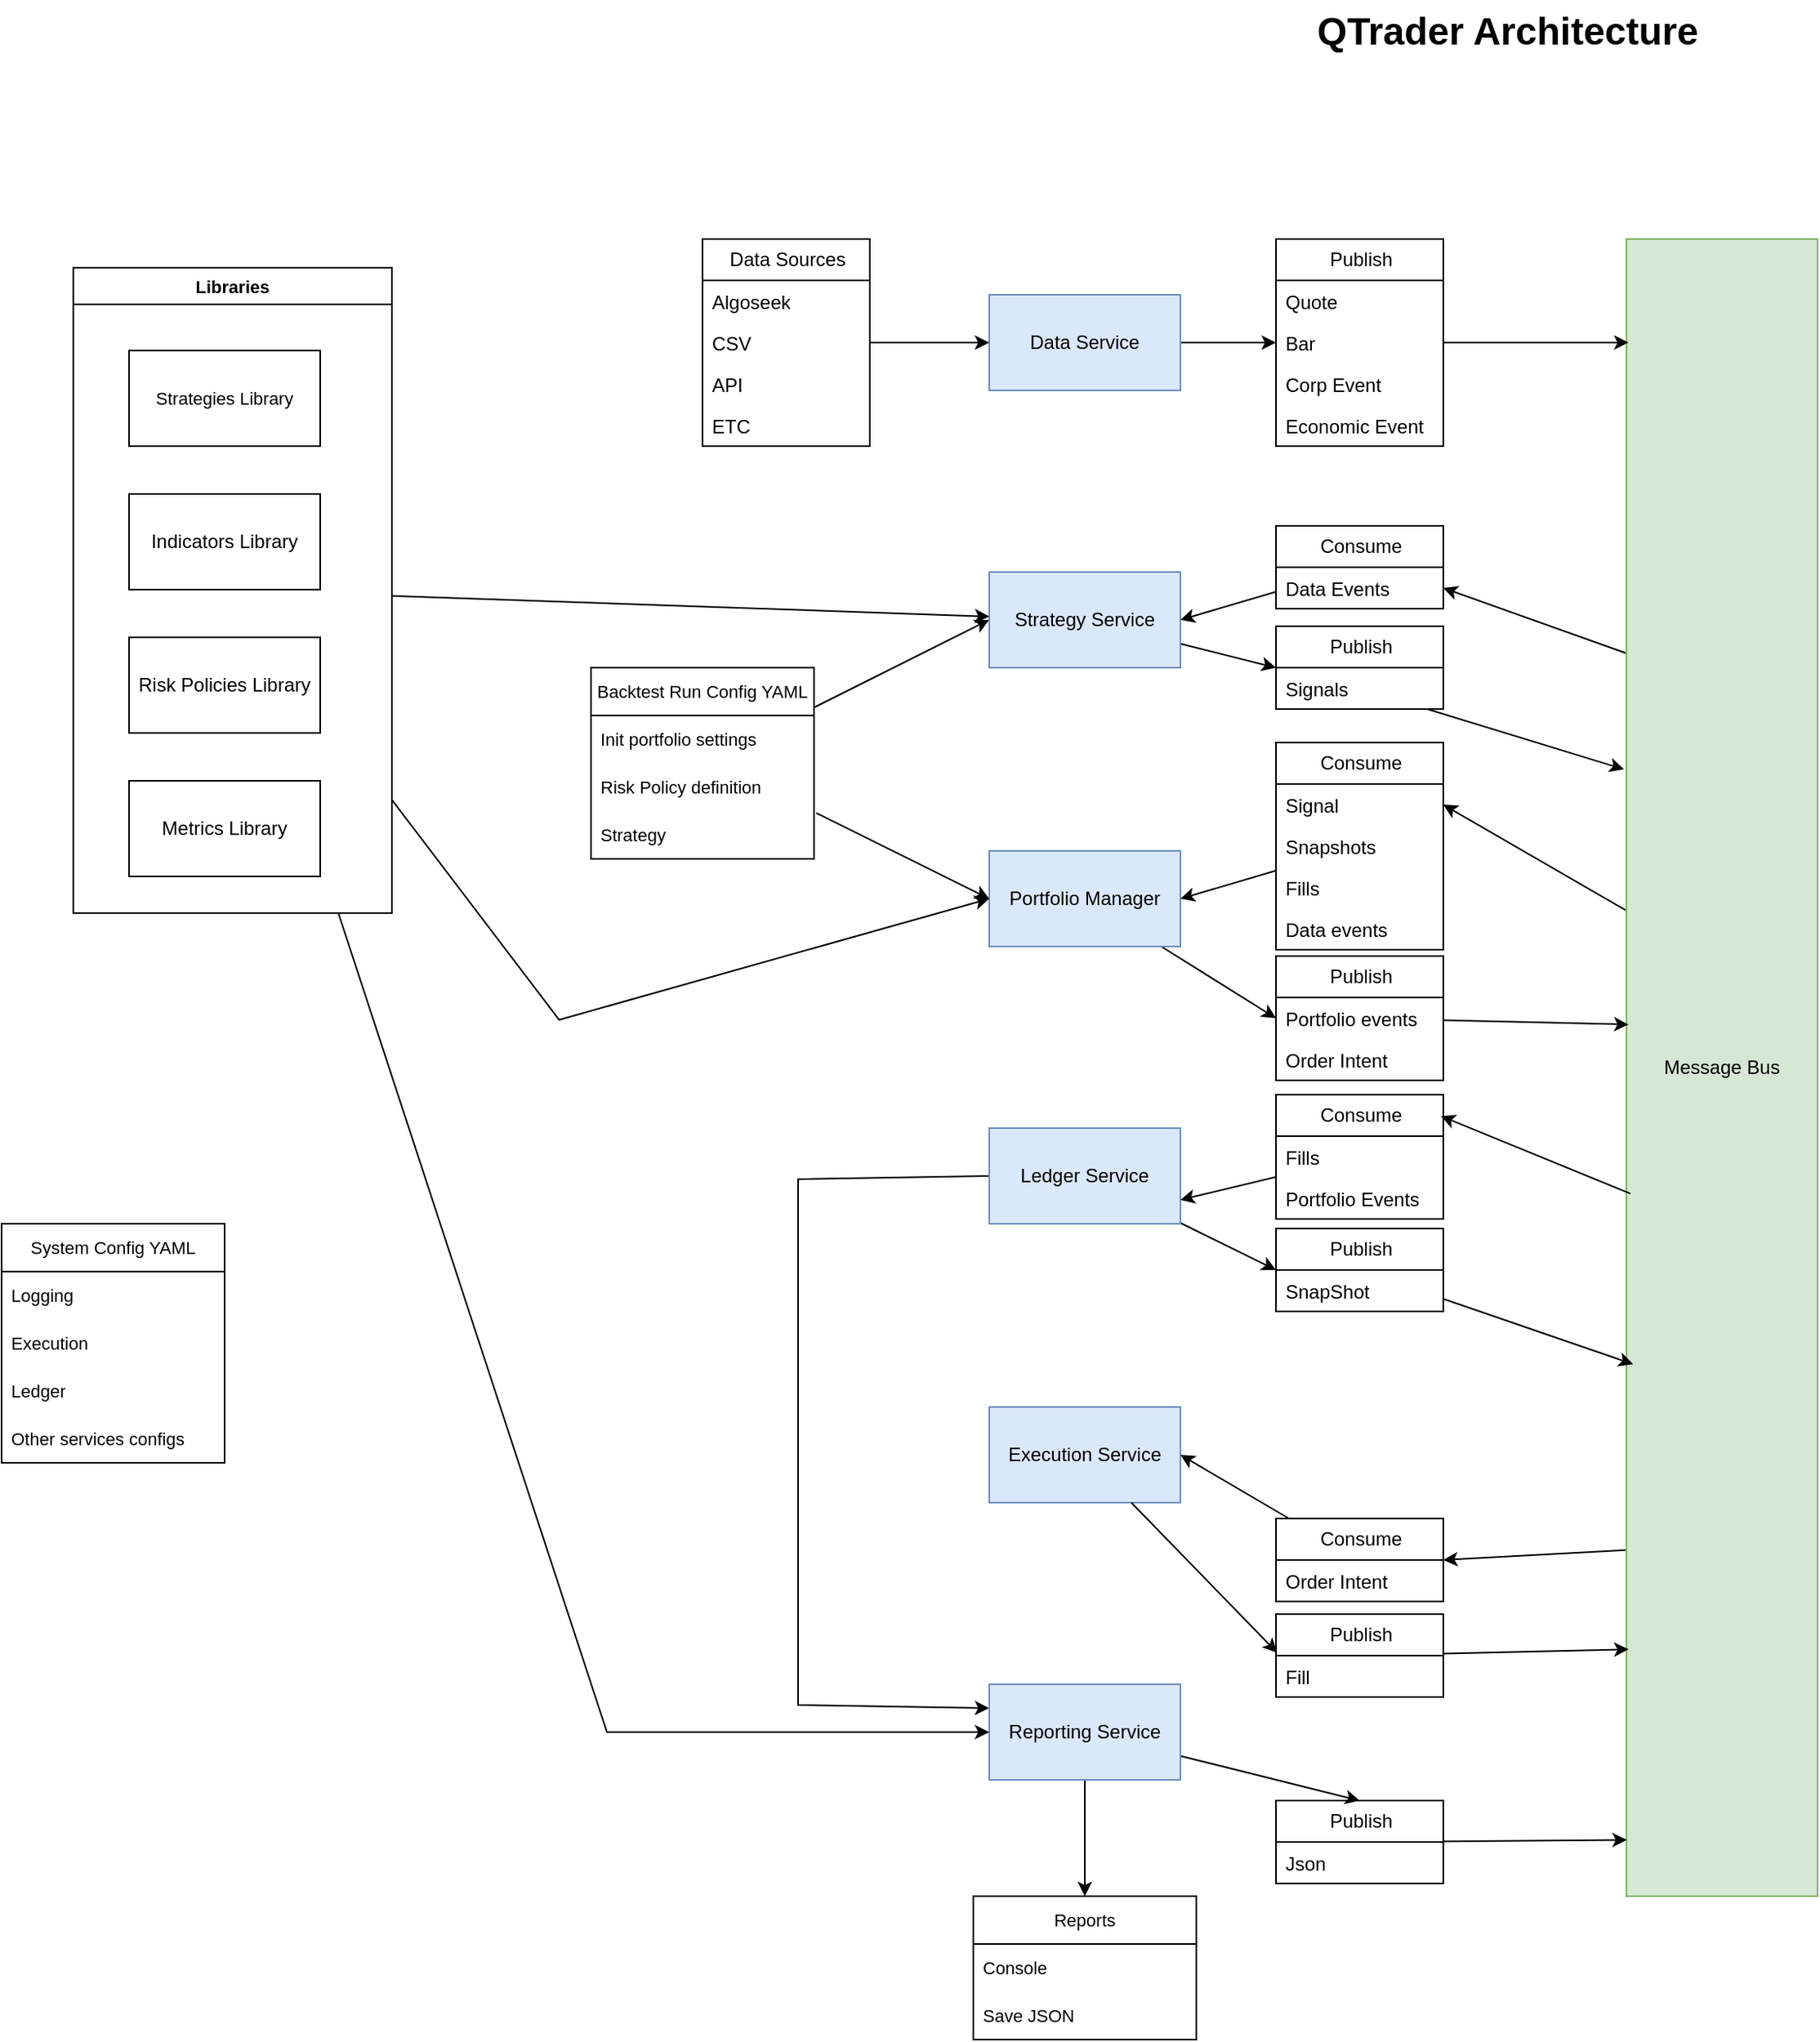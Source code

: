 <mxfile>
    <diagram id="88Eb3wkWD73W68NpB6OE" name="Page-1">
        <mxGraphModel dx="2212" dy="934" grid="1" gridSize="10" guides="1" tooltips="1" connect="1" arrows="1" fold="1" page="1" pageScale="1" pageWidth="850" pageHeight="1100" math="0" shadow="0">
            <root>
                <mxCell id="0"/>
                <mxCell id="1" parent="0"/>
                <mxCell id="18" style="edgeStyle=none;html=1;entryX=0;entryY=0.5;entryDx=0;entryDy=0;" parent="1" source="2" target="7" edge="1">
                    <mxGeometry relative="1" as="geometry"/>
                </mxCell>
                <mxCell id="2" value="Data Service" style="rounded=0;whiteSpace=wrap;html=1;fillColor=#dae8fc;strokeColor=#6c8ebf;" parent="1" vertex="1">
                    <mxGeometry x="150" y="215" width="120" height="60" as="geometry"/>
                </mxCell>
                <mxCell id="107" style="edgeStyle=none;shape=connector;curved=0;rounded=0;html=1;entryX=1;entryY=0.5;entryDx=0;entryDy=0;strokeColor=default;align=center;verticalAlign=middle;fontFamily=Helvetica;fontSize=11;fontColor=default;labelBackgroundColor=default;endArrow=classic;flowAnimation=0;exitX=0;exitY=0.25;exitDx=0;exitDy=0;" parent="1" source="3" target="56" edge="1">
                    <mxGeometry relative="1" as="geometry"/>
                </mxCell>
                <mxCell id="109" style="edgeStyle=none;shape=connector;curved=0;rounded=0;html=1;entryX=1;entryY=0.5;entryDx=0;entryDy=0;strokeColor=default;align=center;verticalAlign=middle;fontFamily=Helvetica;fontSize=11;fontColor=default;labelBackgroundColor=default;endArrow=classic;flowAnimation=0;exitX=0.011;exitY=0.406;exitDx=0;exitDy=0;exitPerimeter=0;" parent="1" source="3" target="63" edge="1">
                    <mxGeometry relative="1" as="geometry"/>
                </mxCell>
                <mxCell id="111" style="edgeStyle=none;shape=connector;curved=0;rounded=0;html=1;entryX=1;entryY=0.5;entryDx=0;entryDy=0;strokeColor=default;align=center;verticalAlign=middle;fontFamily=Helvetica;fontSize=11;fontColor=default;labelBackgroundColor=default;endArrow=classic;flowAnimation=0;exitX=0.02;exitY=0.791;exitDx=0;exitDy=0;exitPerimeter=0;" parent="1" source="3" target="76" edge="1">
                    <mxGeometry relative="1" as="geometry"/>
                </mxCell>
                <mxCell id="3" value="Message Bus" style="rounded=0;whiteSpace=wrap;html=1;fillColor=#d5e8d4;strokeColor=#82b366;" parent="1" vertex="1">
                    <mxGeometry x="550" y="180" width="120" height="1040" as="geometry"/>
                </mxCell>
                <mxCell id="5" value="QTrader Architecture" style="text;strokeColor=none;fillColor=none;html=1;fontSize=24;fontStyle=1;verticalAlign=middle;align=center;" parent="1" vertex="1">
                    <mxGeometry x="425" y="30" width="100" height="40" as="geometry"/>
                </mxCell>
                <mxCell id="6" value="Publish" style="swimlane;fontStyle=0;childLayout=stackLayout;horizontal=1;startSize=26;fillColor=none;horizontalStack=0;resizeParent=1;resizeParentMax=0;resizeLast=0;collapsible=1;marginBottom=0;html=1;" parent="1" vertex="1">
                    <mxGeometry x="330" y="180" width="105" height="130" as="geometry"/>
                </mxCell>
                <mxCell id="8" value="Quote" style="text;strokeColor=none;fillColor=none;align=left;verticalAlign=top;spacingLeft=4;spacingRight=4;overflow=hidden;rotatable=0;points=[[0,0.5],[1,0.5]];portConstraint=eastwest;whiteSpace=wrap;html=1;" parent="6" vertex="1">
                    <mxGeometry y="26" width="105" height="26" as="geometry"/>
                </mxCell>
                <mxCell id="7" value="Bar" style="text;strokeColor=none;fillColor=none;align=left;verticalAlign=top;spacingLeft=4;spacingRight=4;overflow=hidden;rotatable=0;points=[[0,0.5],[1,0.5]];portConstraint=eastwest;whiteSpace=wrap;html=1;" parent="6" vertex="1">
                    <mxGeometry y="52" width="105" height="26" as="geometry"/>
                </mxCell>
                <mxCell id="11" value="Corp Event" style="text;strokeColor=none;fillColor=none;align=left;verticalAlign=top;spacingLeft=4;spacingRight=4;overflow=hidden;rotatable=0;points=[[0,0.5],[1,0.5]];portConstraint=eastwest;whiteSpace=wrap;html=1;" parent="6" vertex="1">
                    <mxGeometry y="78" width="105" height="26" as="geometry"/>
                </mxCell>
                <mxCell id="12" value="Economic Event" style="text;strokeColor=none;fillColor=none;align=left;verticalAlign=top;spacingLeft=4;spacingRight=4;overflow=hidden;rotatable=0;points=[[0,0.5],[1,0.5]];portConstraint=eastwest;whiteSpace=wrap;html=1;" parent="6" vertex="1">
                    <mxGeometry y="104" width="105" height="26" as="geometry"/>
                </mxCell>
                <mxCell id="28" style="edgeStyle=none;html=1;entryX=0;entryY=0.5;entryDx=0;entryDy=0;" parent="1" source="22" target="2" edge="1">
                    <mxGeometry relative="1" as="geometry"/>
                </mxCell>
                <mxCell id="22" value="Data Sources" style="swimlane;fontStyle=0;childLayout=stackLayout;horizontal=1;startSize=26;fillColor=none;horizontalStack=0;resizeParent=1;resizeParentMax=0;resizeLast=0;collapsible=1;marginBottom=0;html=1;" parent="1" vertex="1">
                    <mxGeometry x="-30" y="180" width="105" height="130" as="geometry"/>
                </mxCell>
                <mxCell id="23" value="Algoseek" style="text;strokeColor=none;fillColor=none;align=left;verticalAlign=top;spacingLeft=4;spacingRight=4;overflow=hidden;rotatable=0;points=[[0,0.5],[1,0.5]];portConstraint=eastwest;whiteSpace=wrap;html=1;" parent="22" vertex="1">
                    <mxGeometry y="26" width="105" height="26" as="geometry"/>
                </mxCell>
                <mxCell id="24" value="CSV" style="text;strokeColor=none;fillColor=none;align=left;verticalAlign=top;spacingLeft=4;spacingRight=4;overflow=hidden;rotatable=0;points=[[0,0.5],[1,0.5]];portConstraint=eastwest;whiteSpace=wrap;html=1;" parent="22" vertex="1">
                    <mxGeometry y="52" width="105" height="26" as="geometry"/>
                </mxCell>
                <mxCell id="25" value="API" style="text;strokeColor=none;fillColor=none;align=left;verticalAlign=top;spacingLeft=4;spacingRight=4;overflow=hidden;rotatable=0;points=[[0,0.5],[1,0.5]];portConstraint=eastwest;whiteSpace=wrap;html=1;" parent="22" vertex="1">
                    <mxGeometry y="78" width="105" height="26" as="geometry"/>
                </mxCell>
                <mxCell id="26" value="ETC" style="text;strokeColor=none;fillColor=none;align=left;verticalAlign=top;spacingLeft=4;spacingRight=4;overflow=hidden;rotatable=0;points=[[0,0.5],[1,0.5]];portConstraint=eastwest;whiteSpace=wrap;html=1;" parent="22" vertex="1">
                    <mxGeometry y="104" width="105" height="26" as="geometry"/>
                </mxCell>
                <mxCell id="74" style="edgeStyle=none;html=1;entryX=0;entryY=0.5;entryDx=0;entryDy=0;" parent="1" source="29" target="72" edge="1">
                    <mxGeometry relative="1" as="geometry"/>
                </mxCell>
                <mxCell id="29" value="Portfolio Manager" style="rounded=0;whiteSpace=wrap;html=1;fillColor=#dae8fc;strokeColor=#6c8ebf;" parent="1" vertex="1">
                    <mxGeometry x="150" y="564" width="120" height="60" as="geometry"/>
                </mxCell>
                <mxCell id="30" value="Risk Policies Library" style="rounded=0;whiteSpace=wrap;html=1;" parent="1" vertex="1">
                    <mxGeometry x="-390" y="430" width="120" height="60" as="geometry"/>
                </mxCell>
                <mxCell id="95" style="edgeStyle=none;shape=connector;curved=0;rounded=0;html=1;entryX=0;entryY=0.5;entryDx=0;entryDy=0;strokeColor=default;align=center;verticalAlign=middle;fontFamily=Helvetica;fontSize=11;fontColor=default;labelBackgroundColor=default;endArrow=classic;flowAnimation=0;" parent="1" source="31" target="91" edge="1">
                    <mxGeometry relative="1" as="geometry"/>
                </mxCell>
                <mxCell id="128" style="edgeStyle=none;shape=connector;curved=0;rounded=0;html=1;entryX=0;entryY=0.25;entryDx=0;entryDy=0;strokeColor=default;align=center;verticalAlign=middle;fontFamily=Helvetica;fontSize=11;fontColor=default;labelBackgroundColor=default;endArrow=classic;flowAnimation=0;exitX=0;exitY=0.5;exitDx=0;exitDy=0;" parent="1" source="31" target="103" edge="1">
                    <mxGeometry relative="1" as="geometry">
                        <Array as="points">
                            <mxPoint x="30" y="770"/>
                            <mxPoint x="30" y="1100"/>
                        </Array>
                    </mxGeometry>
                </mxCell>
                <mxCell id="31" value="Ledger Service" style="rounded=0;whiteSpace=wrap;html=1;fillColor=#dae8fc;strokeColor=#6c8ebf;" parent="1" vertex="1">
                    <mxGeometry x="150" y="738" width="120" height="60" as="geometry"/>
                </mxCell>
                <mxCell id="33" value="Execution Service" style="rounded=0;whiteSpace=wrap;html=1;fillColor=#dae8fc;strokeColor=#6c8ebf;" parent="1" vertex="1">
                    <mxGeometry x="150" y="913" width="120" height="60" as="geometry"/>
                </mxCell>
                <mxCell id="57" style="edgeStyle=none;html=1;entryX=0;entryY=0.5;entryDx=0;entryDy=0;" parent="1" source="34" target="50" edge="1">
                    <mxGeometry relative="1" as="geometry"/>
                </mxCell>
                <mxCell id="34" value="Strategy Service" style="rounded=0;whiteSpace=wrap;html=1;fillColor=#dae8fc;strokeColor=#6c8ebf;" parent="1" vertex="1">
                    <mxGeometry x="150" y="389" width="120" height="60" as="geometry"/>
                </mxCell>
                <mxCell id="41" value="Indicators Library" style="rounded=0;whiteSpace=wrap;html=1;" parent="1" vertex="1">
                    <mxGeometry x="-390" y="340" width="120" height="60" as="geometry"/>
                </mxCell>
                <mxCell id="50" value="Publish" style="swimlane;fontStyle=0;childLayout=stackLayout;horizontal=1;startSize=26;fillColor=none;horizontalStack=0;resizeParent=1;resizeParentMax=0;resizeLast=0;collapsible=1;marginBottom=0;html=1;" parent="1" vertex="1">
                    <mxGeometry x="330" y="423" width="105" height="52" as="geometry"/>
                </mxCell>
                <mxCell id="51" value="Signals" style="text;strokeColor=none;fillColor=none;align=left;verticalAlign=top;spacingLeft=4;spacingRight=4;overflow=hidden;rotatable=0;points=[[0,0.5],[1,0.5]];portConstraint=eastwest;whiteSpace=wrap;html=1;" parent="50" vertex="1">
                    <mxGeometry y="26" width="105" height="26" as="geometry"/>
                </mxCell>
                <mxCell id="100" style="edgeStyle=none;shape=connector;curved=0;rounded=0;html=1;entryX=1;entryY=0.5;entryDx=0;entryDy=0;strokeColor=default;align=center;verticalAlign=middle;fontFamily=Helvetica;fontSize=11;fontColor=default;labelBackgroundColor=default;endArrow=classic;flowAnimation=0;" parent="1" source="55" target="34" edge="1">
                    <mxGeometry relative="1" as="geometry"/>
                </mxCell>
                <mxCell id="55" value="Consume" style="swimlane;fontStyle=0;childLayout=stackLayout;horizontal=1;startSize=26;fillColor=none;horizontalStack=0;resizeParent=1;resizeParentMax=0;resizeLast=0;collapsible=1;marginBottom=0;html=1;" parent="1" vertex="1">
                    <mxGeometry x="330" y="360" width="105" height="52" as="geometry"/>
                </mxCell>
                <mxCell id="56" value="Data Events" style="text;strokeColor=none;fillColor=none;align=left;verticalAlign=top;spacingLeft=4;spacingRight=4;overflow=hidden;rotatable=0;points=[[0,0.5],[1,0.5]];portConstraint=eastwest;whiteSpace=wrap;html=1;" parent="55" vertex="1">
                    <mxGeometry y="26" width="105" height="26" as="geometry"/>
                </mxCell>
                <mxCell id="71" style="edgeStyle=none;html=1;entryX=1;entryY=0.5;entryDx=0;entryDy=0;" parent="1" source="62" target="29" edge="1">
                    <mxGeometry relative="1" as="geometry"/>
                </mxCell>
                <mxCell id="62" value="Consume" style="swimlane;fontStyle=0;childLayout=stackLayout;horizontal=1;startSize=26;fillColor=none;horizontalStack=0;resizeParent=1;resizeParentMax=0;resizeLast=0;collapsible=1;marginBottom=0;html=1;" parent="1" vertex="1">
                    <mxGeometry x="330" y="496" width="105" height="130" as="geometry"/>
                </mxCell>
                <mxCell id="63" value="Signal" style="text;strokeColor=none;fillColor=none;align=left;verticalAlign=top;spacingLeft=4;spacingRight=4;overflow=hidden;rotatable=0;points=[[0,0.5],[1,0.5]];portConstraint=eastwest;whiteSpace=wrap;html=1;" parent="62" vertex="1">
                    <mxGeometry y="26" width="105" height="26" as="geometry"/>
                </mxCell>
                <mxCell id="122" value="Snapshots" style="text;strokeColor=none;fillColor=none;align=left;verticalAlign=top;spacingLeft=4;spacingRight=4;overflow=hidden;rotatable=0;points=[[0,0.5],[1,0.5]];portConstraint=eastwest;whiteSpace=wrap;html=1;" parent="62" vertex="1">
                    <mxGeometry y="52" width="105" height="26" as="geometry"/>
                </mxCell>
                <mxCell id="125" value="Fills" style="text;strokeColor=none;fillColor=none;align=left;verticalAlign=top;spacingLeft=4;spacingRight=4;overflow=hidden;rotatable=0;points=[[0,0.5],[1,0.5]];portConstraint=eastwest;whiteSpace=wrap;html=1;" parent="62" vertex="1">
                    <mxGeometry y="78" width="105" height="26" as="geometry"/>
                </mxCell>
                <mxCell id="127" value="Data events" style="text;strokeColor=none;fillColor=none;align=left;verticalAlign=top;spacingLeft=4;spacingRight=4;overflow=hidden;rotatable=0;points=[[0,0.5],[1,0.5]];portConstraint=eastwest;whiteSpace=wrap;html=1;" parent="62" vertex="1">
                    <mxGeometry y="104" width="105" height="26" as="geometry"/>
                </mxCell>
                <mxCell id="72" value="Publish" style="swimlane;fontStyle=0;childLayout=stackLayout;horizontal=1;startSize=26;fillColor=none;horizontalStack=0;resizeParent=1;resizeParentMax=0;resizeLast=0;collapsible=1;marginBottom=0;html=1;" parent="1" vertex="1">
                    <mxGeometry x="330" y="630" width="105" height="78" as="geometry"/>
                </mxCell>
                <mxCell id="73" value="&lt;span style=&quot;color: rgb(0, 0, 0);&quot;&gt;Portfolio events&lt;/span&gt;" style="text;strokeColor=none;fillColor=none;align=left;verticalAlign=top;spacingLeft=4;spacingRight=4;overflow=hidden;rotatable=0;points=[[0,0.5],[1,0.5]];portConstraint=eastwest;whiteSpace=wrap;html=1;" parent="72" vertex="1">
                    <mxGeometry y="26" width="105" height="26" as="geometry"/>
                </mxCell>
                <mxCell id="97" value="&lt;span style=&quot;color: rgb(0, 0, 0);&quot;&gt;Order Intent&lt;/span&gt;" style="text;strokeColor=none;fillColor=none;align=left;verticalAlign=top;spacingLeft=4;spacingRight=4;overflow=hidden;rotatable=0;points=[[0,0.5],[1,0.5]];portConstraint=eastwest;whiteSpace=wrap;html=1;" parent="72" vertex="1">
                    <mxGeometry y="52" width="105" height="26" as="geometry"/>
                </mxCell>
                <mxCell id="117" style="edgeStyle=none;shape=connector;curved=0;rounded=0;html=1;entryX=1;entryY=0.5;entryDx=0;entryDy=0;strokeColor=default;align=center;verticalAlign=middle;fontFamily=Helvetica;fontSize=11;fontColor=default;labelBackgroundColor=default;endArrow=classic;flowAnimation=0;" parent="1" source="76" target="33" edge="1">
                    <mxGeometry relative="1" as="geometry"/>
                </mxCell>
                <mxCell id="76" value="Consume" style="swimlane;fontStyle=0;childLayout=stackLayout;horizontal=1;startSize=26;fillColor=none;horizontalStack=0;resizeParent=1;resizeParentMax=0;resizeLast=0;collapsible=1;marginBottom=0;html=1;" parent="1" vertex="1">
                    <mxGeometry x="330" y="983" width="105" height="52" as="geometry"/>
                </mxCell>
                <mxCell id="77" value="Order Intent" style="text;strokeColor=none;fillColor=none;align=left;verticalAlign=top;spacingLeft=4;spacingRight=4;overflow=hidden;rotatable=0;points=[[0,0.5],[1,0.5]];portConstraint=eastwest;whiteSpace=wrap;html=1;" parent="76" vertex="1">
                    <mxGeometry y="26" width="105" height="26" as="geometry"/>
                </mxCell>
                <mxCell id="81" value="Publish" style="swimlane;fontStyle=0;childLayout=stackLayout;horizontal=1;startSize=26;fillColor=none;horizontalStack=0;resizeParent=1;resizeParentMax=0;resizeLast=0;collapsible=1;marginBottom=0;html=1;" parent="1" vertex="1">
                    <mxGeometry x="330" y="1043" width="105" height="52" as="geometry"/>
                </mxCell>
                <mxCell id="82" value="Fill" style="text;strokeColor=none;fillColor=none;align=left;verticalAlign=top;spacingLeft=4;spacingRight=4;overflow=hidden;rotatable=0;points=[[0,0.5],[1,0.5]];portConstraint=eastwest;whiteSpace=wrap;html=1;" parent="81" vertex="1">
                    <mxGeometry y="26" width="105" height="26" as="geometry"/>
                </mxCell>
                <mxCell id="126" style="edgeStyle=none;shape=connector;curved=0;rounded=0;html=1;entryX=1;entryY=0.75;entryDx=0;entryDy=0;strokeColor=default;align=center;verticalAlign=middle;fontFamily=Helvetica;fontSize=11;fontColor=default;labelBackgroundColor=default;endArrow=classic;flowAnimation=0;" parent="1" source="88" target="31" edge="1">
                    <mxGeometry relative="1" as="geometry"/>
                </mxCell>
                <mxCell id="88" value="Consume" style="swimlane;fontStyle=0;childLayout=stackLayout;horizontal=1;startSize=26;fillColor=none;horizontalStack=0;resizeParent=1;resizeParentMax=0;resizeLast=0;collapsible=1;marginBottom=0;html=1;" parent="1" vertex="1">
                    <mxGeometry x="330" y="717" width="105" height="78" as="geometry"/>
                </mxCell>
                <mxCell id="89" value="Fills" style="text;strokeColor=none;fillColor=none;align=left;verticalAlign=top;spacingLeft=4;spacingRight=4;overflow=hidden;rotatable=0;points=[[0,0.5],[1,0.5]];portConstraint=eastwest;whiteSpace=wrap;html=1;" parent="88" vertex="1">
                    <mxGeometry y="26" width="105" height="26" as="geometry"/>
                </mxCell>
                <mxCell id="98" value="Portfolio Events" style="text;strokeColor=none;fillColor=none;align=left;verticalAlign=top;spacingLeft=4;spacingRight=4;overflow=hidden;rotatable=0;points=[[0,0.5],[1,0.5]];portConstraint=eastwest;whiteSpace=wrap;html=1;" parent="88" vertex="1">
                    <mxGeometry y="52" width="105" height="26" as="geometry"/>
                </mxCell>
                <mxCell id="91" value="Publish" style="swimlane;fontStyle=0;childLayout=stackLayout;horizontal=1;startSize=26;fillColor=none;horizontalStack=0;resizeParent=1;resizeParentMax=0;resizeLast=0;collapsible=1;marginBottom=0;html=1;" parent="1" vertex="1">
                    <mxGeometry x="330" y="801" width="105" height="52" as="geometry"/>
                </mxCell>
                <mxCell id="92" value="SnapShot" style="text;strokeColor=none;fillColor=none;align=left;verticalAlign=top;spacingLeft=4;spacingRight=4;overflow=hidden;rotatable=0;points=[[0,0.5],[1,0.5]];portConstraint=eastwest;whiteSpace=wrap;html=1;" parent="91" vertex="1">
                    <mxGeometry y="26" width="105" height="26" as="geometry"/>
                </mxCell>
                <mxCell id="135" style="edgeStyle=none;shape=connector;curved=0;rounded=0;html=1;entryX=0.5;entryY=0;entryDx=0;entryDy=0;strokeColor=default;align=center;verticalAlign=middle;fontFamily=Helvetica;fontSize=11;fontColor=default;labelBackgroundColor=default;endArrow=classic;flowAnimation=0;" parent="1" source="103" target="131" edge="1">
                    <mxGeometry relative="1" as="geometry"/>
                </mxCell>
                <mxCell id="138" style="edgeStyle=none;shape=connector;curved=0;rounded=0;html=1;entryX=0.5;entryY=0;entryDx=0;entryDy=0;strokeColor=default;align=center;verticalAlign=middle;fontFamily=Helvetica;fontSize=11;fontColor=default;labelBackgroundColor=default;endArrow=classic;flowAnimation=0;" parent="1" source="103" target="136" edge="1">
                    <mxGeometry relative="1" as="geometry"/>
                </mxCell>
                <mxCell id="103" value="Reporting Service" style="rounded=0;whiteSpace=wrap;html=1;fillColor=#dae8fc;strokeColor=#6c8ebf;" parent="1" vertex="1">
                    <mxGeometry x="150" y="1087" width="120" height="60" as="geometry"/>
                </mxCell>
                <mxCell id="104" value="Metrics Library" style="rounded=0;whiteSpace=wrap;html=1;" parent="1" vertex="1">
                    <mxGeometry x="-390" y="520" width="120" height="60" as="geometry"/>
                </mxCell>
                <mxCell id="105" style="edgeStyle=none;shape=connector;curved=0;rounded=0;html=1;entryX=0.011;entryY=0.07;entryDx=0;entryDy=0;entryPerimeter=0;strokeColor=default;align=center;verticalAlign=middle;fontFamily=Helvetica;fontSize=11;fontColor=default;labelBackgroundColor=default;endArrow=classic;flowAnimation=0;" parent="1" edge="1">
                    <mxGeometry relative="1" as="geometry">
                        <mxPoint x="435" y="244.943" as="sourcePoint"/>
                        <mxPoint x="551.32" y="244.943" as="targetPoint"/>
                    </mxGeometry>
                </mxCell>
                <mxCell id="106" style="edgeStyle=none;shape=connector;curved=0;rounded=0;html=1;entryX=-0.013;entryY=0.32;entryDx=0;entryDy=0;entryPerimeter=0;strokeColor=default;align=center;verticalAlign=middle;fontFamily=Helvetica;fontSize=11;fontColor=default;labelBackgroundColor=default;endArrow=classic;flowAnimation=0;" parent="1" source="51" target="3" edge="1">
                    <mxGeometry relative="1" as="geometry"/>
                </mxCell>
                <mxCell id="108" style="edgeStyle=none;shape=connector;curved=0;rounded=0;html=1;entryX=0.011;entryY=0.474;entryDx=0;entryDy=0;entryPerimeter=0;strokeColor=default;align=center;verticalAlign=middle;fontFamily=Helvetica;fontSize=11;fontColor=default;labelBackgroundColor=default;endArrow=classic;flowAnimation=0;" parent="1" source="73" target="3" edge="1">
                    <mxGeometry relative="1" as="geometry"/>
                </mxCell>
                <mxCell id="112" style="edgeStyle=none;shape=connector;curved=0;rounded=0;html=1;entryX=0.035;entryY=0.679;entryDx=0;entryDy=0;entryPerimeter=0;strokeColor=default;align=center;verticalAlign=middle;fontFamily=Helvetica;fontSize=11;fontColor=default;labelBackgroundColor=default;endArrow=classic;flowAnimation=0;" parent="1" source="91" target="3" edge="1">
                    <mxGeometry relative="1" as="geometry"/>
                </mxCell>
                <mxCell id="113" style="edgeStyle=none;shape=connector;curved=0;rounded=0;html=1;entryX=0.011;entryY=0.851;entryDx=0;entryDy=0;entryPerimeter=0;strokeColor=default;align=center;verticalAlign=middle;fontFamily=Helvetica;fontSize=11;fontColor=default;labelBackgroundColor=default;endArrow=classic;flowAnimation=0;" parent="1" source="81" target="3" edge="1">
                    <mxGeometry relative="1" as="geometry"/>
                </mxCell>
                <mxCell id="114" style="edgeStyle=none;shape=connector;curved=0;rounded=0;html=1;entryX=0.986;entryY=0.172;entryDx=0;entryDy=0;entryPerimeter=0;strokeColor=default;align=center;verticalAlign=middle;fontFamily=Helvetica;fontSize=11;fontColor=default;labelBackgroundColor=default;endArrow=classic;flowAnimation=0;exitX=0.02;exitY=0.576;exitDx=0;exitDy=0;exitPerimeter=0;" parent="1" source="3" target="88" edge="1">
                    <mxGeometry relative="1" as="geometry"/>
                </mxCell>
                <mxCell id="116" style="edgeStyle=none;shape=connector;curved=0;rounded=0;html=1;entryX=0.007;entryY=-0.071;entryDx=0;entryDy=0;entryPerimeter=0;strokeColor=default;align=center;verticalAlign=middle;fontFamily=Helvetica;fontSize=11;fontColor=default;labelBackgroundColor=default;endArrow=classic;flowAnimation=0;" parent="1" source="33" target="82" edge="1">
                    <mxGeometry relative="1" as="geometry"/>
                </mxCell>
                <mxCell id="131" value="Reports" style="swimlane;fontStyle=0;childLayout=stackLayout;horizontal=1;startSize=30;horizontalStack=0;resizeParent=1;resizeParentMax=0;resizeLast=0;collapsible=1;marginBottom=0;whiteSpace=wrap;html=1;fontFamily=Helvetica;fontSize=11;fontColor=default;labelBackgroundColor=default;" parent="1" vertex="1">
                    <mxGeometry x="140" y="1220" width="140" height="90" as="geometry"/>
                </mxCell>
                <mxCell id="132" value="Console" style="text;strokeColor=none;fillColor=none;align=left;verticalAlign=middle;spacingLeft=4;spacingRight=4;overflow=hidden;points=[[0,0.5],[1,0.5]];portConstraint=eastwest;rotatable=0;whiteSpace=wrap;html=1;fontFamily=Helvetica;fontSize=11;fontColor=default;labelBackgroundColor=default;" parent="131" vertex="1">
                    <mxGeometry y="30" width="140" height="30" as="geometry"/>
                </mxCell>
                <mxCell id="133" value="Save JSON" style="text;strokeColor=none;fillColor=none;align=left;verticalAlign=middle;spacingLeft=4;spacingRight=4;overflow=hidden;points=[[0,0.5],[1,0.5]];portConstraint=eastwest;rotatable=0;whiteSpace=wrap;html=1;fontFamily=Helvetica;fontSize=11;fontColor=default;labelBackgroundColor=default;" parent="131" vertex="1">
                    <mxGeometry y="60" width="140" height="30" as="geometry"/>
                </mxCell>
                <mxCell id="136" value="Publish" style="swimlane;fontStyle=0;childLayout=stackLayout;horizontal=1;startSize=26;fillColor=none;horizontalStack=0;resizeParent=1;resizeParentMax=0;resizeLast=0;collapsible=1;marginBottom=0;html=1;" parent="1" vertex="1">
                    <mxGeometry x="330" y="1160" width="105" height="52" as="geometry"/>
                </mxCell>
                <mxCell id="137" value="Json" style="text;strokeColor=none;fillColor=none;align=left;verticalAlign=top;spacingLeft=4;spacingRight=4;overflow=hidden;rotatable=0;points=[[0,0.5],[1,0.5]];portConstraint=eastwest;whiteSpace=wrap;html=1;" parent="136" vertex="1">
                    <mxGeometry y="26" width="105" height="26" as="geometry"/>
                </mxCell>
                <mxCell id="139" style="edgeStyle=none;shape=connector;curved=0;rounded=0;html=1;entryX=0.002;entryY=0.966;entryDx=0;entryDy=0;entryPerimeter=0;strokeColor=default;align=center;verticalAlign=middle;fontFamily=Helvetica;fontSize=11;fontColor=default;labelBackgroundColor=default;endArrow=classic;flowAnimation=0;" parent="1" source="136" target="3" edge="1">
                    <mxGeometry relative="1" as="geometry"/>
                </mxCell>
                <mxCell id="155" style="edgeStyle=none;shape=connector;curved=0;rounded=0;html=1;entryX=0;entryY=0.5;entryDx=0;entryDy=0;strokeColor=default;align=center;verticalAlign=middle;fontFamily=Helvetica;fontSize=11;fontColor=default;labelBackgroundColor=default;endArrow=classic;flowAnimation=0;" parent="1" source="141" target="34" edge="1">
                    <mxGeometry relative="1" as="geometry"/>
                </mxCell>
                <mxCell id="141" value="Backtest Run Config YAML" style="swimlane;fontStyle=0;childLayout=stackLayout;horizontal=1;startSize=30;horizontalStack=0;resizeParent=1;resizeParentMax=0;resizeLast=0;collapsible=1;marginBottom=0;whiteSpace=wrap;html=1;fontFamily=Helvetica;fontSize=11;fontColor=default;labelBackgroundColor=default;" parent="1" vertex="1">
                    <mxGeometry x="-100" y="449" width="140" height="120" as="geometry"/>
                </mxCell>
                <mxCell id="142" value="Init portfolio settings" style="text;strokeColor=none;fillColor=none;align=left;verticalAlign=middle;spacingLeft=4;spacingRight=4;overflow=hidden;points=[[0,0.5],[1,0.5]];portConstraint=eastwest;rotatable=0;whiteSpace=wrap;html=1;fontFamily=Helvetica;fontSize=11;fontColor=default;labelBackgroundColor=default;" parent="141" vertex="1">
                    <mxGeometry y="30" width="140" height="30" as="geometry"/>
                </mxCell>
                <mxCell id="143" value="Risk Policy definition" style="text;strokeColor=none;fillColor=none;align=left;verticalAlign=middle;spacingLeft=4;spacingRight=4;overflow=hidden;points=[[0,0.5],[1,0.5]];portConstraint=eastwest;rotatable=0;whiteSpace=wrap;html=1;fontFamily=Helvetica;fontSize=11;fontColor=default;labelBackgroundColor=default;" parent="141" vertex="1">
                    <mxGeometry y="60" width="140" height="30" as="geometry"/>
                </mxCell>
                <mxCell id="144" value="Strategy&amp;nbsp;" style="text;strokeColor=none;fillColor=none;align=left;verticalAlign=middle;spacingLeft=4;spacingRight=4;overflow=hidden;points=[[0,0.5],[1,0.5]];portConstraint=eastwest;rotatable=0;whiteSpace=wrap;html=1;fontFamily=Helvetica;fontSize=11;fontColor=default;labelBackgroundColor=default;" parent="141" vertex="1">
                    <mxGeometry y="90" width="140" height="30" as="geometry"/>
                </mxCell>
                <mxCell id="145" value="Strategies Library" style="rounded=0;whiteSpace=wrap;html=1;fontFamily=Helvetica;fontSize=11;fontColor=default;labelBackgroundColor=default;" parent="1" vertex="1">
                    <mxGeometry x="-390" y="250" width="120" height="60" as="geometry"/>
                </mxCell>
                <mxCell id="150" value="System Config YAML" style="swimlane;fontStyle=0;childLayout=stackLayout;horizontal=1;startSize=30;horizontalStack=0;resizeParent=1;resizeParentMax=0;resizeLast=0;collapsible=1;marginBottom=0;whiteSpace=wrap;html=1;fontFamily=Helvetica;fontSize=11;fontColor=default;labelBackgroundColor=default;" parent="1" vertex="1">
                    <mxGeometry x="-470" y="798" width="140" height="150" as="geometry"/>
                </mxCell>
                <mxCell id="151" value="Logging" style="text;strokeColor=none;fillColor=none;align=left;verticalAlign=middle;spacingLeft=4;spacingRight=4;overflow=hidden;points=[[0,0.5],[1,0.5]];portConstraint=eastwest;rotatable=0;whiteSpace=wrap;html=1;fontFamily=Helvetica;fontSize=11;fontColor=default;labelBackgroundColor=default;" parent="150" vertex="1">
                    <mxGeometry y="30" width="140" height="30" as="geometry"/>
                </mxCell>
                <mxCell id="152" value="Execution" style="text;strokeColor=none;fillColor=none;align=left;verticalAlign=middle;spacingLeft=4;spacingRight=4;overflow=hidden;points=[[0,0.5],[1,0.5]];portConstraint=eastwest;rotatable=0;whiteSpace=wrap;html=1;fontFamily=Helvetica;fontSize=11;fontColor=default;labelBackgroundColor=default;" parent="150" vertex="1">
                    <mxGeometry y="60" width="140" height="30" as="geometry"/>
                </mxCell>
                <mxCell id="153" value="Ledger" style="text;strokeColor=none;fillColor=none;align=left;verticalAlign=middle;spacingLeft=4;spacingRight=4;overflow=hidden;points=[[0,0.5],[1,0.5]];portConstraint=eastwest;rotatable=0;whiteSpace=wrap;html=1;fontFamily=Helvetica;fontSize=11;fontColor=default;labelBackgroundColor=default;" parent="150" vertex="1">
                    <mxGeometry y="90" width="140" height="30" as="geometry"/>
                </mxCell>
                <mxCell id="154" value="Other services configs" style="text;strokeColor=none;fillColor=none;align=left;verticalAlign=middle;spacingLeft=4;spacingRight=4;overflow=hidden;points=[[0,0.5],[1,0.5]];portConstraint=eastwest;rotatable=0;whiteSpace=wrap;html=1;fontFamily=Helvetica;fontSize=11;fontColor=default;labelBackgroundColor=default;" parent="150" vertex="1">
                    <mxGeometry y="120" width="140" height="30" as="geometry"/>
                </mxCell>
                <mxCell id="156" style="edgeStyle=none;shape=connector;curved=0;rounded=0;html=1;entryX=0;entryY=0.5;entryDx=0;entryDy=0;strokeColor=default;align=center;verticalAlign=middle;fontFamily=Helvetica;fontSize=11;fontColor=default;labelBackgroundColor=default;endArrow=classic;flowAnimation=0;exitX=1.01;exitY=1.039;exitDx=0;exitDy=0;exitPerimeter=0;" parent="1" source="143" target="29" edge="1">
                    <mxGeometry relative="1" as="geometry"/>
                </mxCell>
                <mxCell id="158" style="edgeStyle=none;shape=connector;curved=0;rounded=0;html=1;strokeColor=default;align=center;verticalAlign=middle;fontFamily=Helvetica;fontSize=11;fontColor=default;labelBackgroundColor=default;endArrow=classic;flowAnimation=0;" parent="1" source="157" target="34" edge="1">
                    <mxGeometry relative="1" as="geometry"/>
                </mxCell>
                <mxCell id="159" style="edgeStyle=none;shape=connector;curved=0;rounded=0;html=1;entryX=0;entryY=0.5;entryDx=0;entryDy=0;strokeColor=default;align=center;verticalAlign=middle;fontFamily=Helvetica;fontSize=11;fontColor=default;labelBackgroundColor=default;endArrow=classic;flowAnimation=0;" parent="1" source="157" target="29" edge="1">
                    <mxGeometry relative="1" as="geometry">
                        <Array as="points">
                            <mxPoint x="-120" y="670"/>
                        </Array>
                    </mxGeometry>
                </mxCell>
                <mxCell id="160" style="edgeStyle=none;shape=connector;curved=0;rounded=0;html=1;entryX=0;entryY=0.5;entryDx=0;entryDy=0;strokeColor=default;align=center;verticalAlign=middle;fontFamily=Helvetica;fontSize=11;fontColor=default;labelBackgroundColor=default;endArrow=classic;flowAnimation=0;" parent="1" source="157" target="103" edge="1">
                    <mxGeometry relative="1" as="geometry">
                        <Array as="points">
                            <mxPoint x="-90" y="1117"/>
                        </Array>
                    </mxGeometry>
                </mxCell>
                <mxCell id="157" value="Libraries" style="swimlane;whiteSpace=wrap;html=1;fontFamily=Helvetica;fontSize=11;fontColor=default;labelBackgroundColor=default;" parent="1" vertex="1">
                    <mxGeometry x="-425" y="198" width="200" height="405" as="geometry"/>
                </mxCell>
            </root>
        </mxGraphModel>
    </diagram>
</mxfile>
